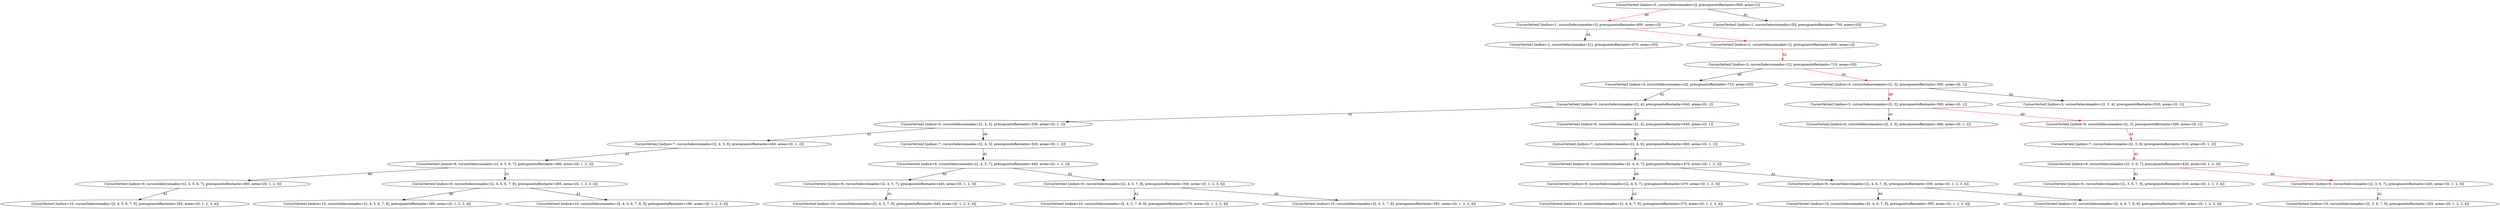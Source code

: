 strict digraph G {
  1 [ label="CursosVertexI [indice=1, cursosSeleccionados=[], presupuestoRestante=800, areas=[]]" ];
  2 [ label="CursosVertexI [indice=2, cursosSeleccionados=[1], presupuestoRestante=670, areas=[0]]" ];
  3 [ label="CursosVertexI [indice=5, cursosSeleccionados=[2, 3], presupuestoRestante=590, areas=[0, 1]]" ];
  4 [ label="CursosVertexI [indice=5, cursosSeleccionados=[2, 3, 4], presupuestoRestante=520, areas=[0, 1]]" ];
  5 [ label="CursosVertexI [indice=1, cursosSeleccionados=[0], presupuestoRestante=700, areas=[0]]" ];
  6 [ label="CursosVertexI [indice=9, cursosSeleccionados=[2, 4, 6, 7], presupuestoRestante=470, areas=[0, 1, 2, 3]]" ];
  7 [ label="CursosVertexI [indice=10, cursosSeleccionados=[2, 4, 6, 7, 8], presupuestoRestante=395, areas=[0, 1, 2, 3, 4]]" ];
  8 [ label="CursosVertexI [indice=9, cursosSeleccionados=[2, 4, 5, 7], presupuestoRestante=440, areas=[0, 1, 2, 3]]" ];
  9 [ label="CursosVertexI [indice=10, cursosSeleccionados=[2, 4, 5, 7, 9], presupuestoRestante=345, areas=[0, 1, 2, 3, 4]]" ];
  10 [ label="CursosVertexI [indice=10, cursosSeleccionados=[2, 4, 5, 7, 8, 9], presupuestoRestante=270, areas=[0, 1, 2, 3, 4]]" ];
  11 [ label="CursosVertexI [indice=10, cursosSeleccionados=[2, 4, 5, 6, 7, 8], presupuestoRestante=285, areas=[0, 1, 2, 3, 4]]" ];
  12 [ label="CursosVertexI [indice=5, cursosSeleccionados=[2, 4], presupuestoRestante=640, areas=[0, 1]]" ];
  13 [ label="CursosVertexI [indice=4, cursosSeleccionados=[2], presupuestoRestante=710, areas=[0]]" ];
  14 [ label="CursosVertexI [indice=9, cursosSeleccionados=[2, 4, 5, 6, 7], presupuestoRestante=360, areas=[0, 1, 2, 3]]" ];
  15 [ label="CursosVertexI [indice=6, cursosSeleccionados=[2, 4, 5], presupuestoRestante=530, areas=[0, 1, 2]]" ];
  16 [ label="CursosVertexI [indice=9, cursosSeleccionados=[2, 4, 5, 7, 8], presupuestoRestante=365, areas=[0, 1, 2, 3, 4]]" ];
  17 [ label="CursosVertexI [indice=10, cursosSeleccionados=[2, 4, 5, 6, 7, 8, 9], presupuestoRestante=190, areas=[0, 1, 2, 3, 4]]" ];
  18 [ label="CursosVertexI [indice=7, cursosSeleccionados=[2, 4, 6], presupuestoRestante=560, areas=[0, 1, 2]]" ];
  19 [ label="CursosVertexI [indice=10, cursosSeleccionados=[2, 4, 5, 6, 7, 9], presupuestoRestante=265, areas=[0, 1, 2, 3, 4]]" ];
  20 [ label="CursosVertexI [indice=8, cursosSeleccionados=[2, 3, 6, 7], presupuestoRestante=420, areas=[0, 1, 2, 3]]" ];
  21 [ label="CursosVertexI [indice=2, cursosSeleccionados=[], presupuestoRestante=800, areas=[]]" ];
  22 [ label="CursosVertexI [indice=10, cursosSeleccionados=[2, 4, 6, 7, 8, 9], presupuestoRestante=300, areas=[0, 1, 2, 3, 4]]" ];
  23 [ label="CursosVertexI [indice=4, cursosSeleccionados=[2, 3], presupuestoRestante=590, areas=[0, 1]]" ];
  24 [ label="CursosVertexI [indice=0, cursosSeleccionados=[], presupuestoRestante=800, areas=[]]" ];
  25 [ label="CursosVertexI [indice=8, cursosSeleccionados=[2, 4, 6, 7], presupuestoRestante=470, areas=[0, 1, 2, 3]]" ];
  26 [ label="CursosVertexI [indice=8, cursosSeleccionados=[2, 4, 5, 7], presupuestoRestante=440, areas=[0, 1, 2, 3]]" ];
  27 [ label="CursosVertexI [indice=9, cursosSeleccionados=[2, 3, 6, 7, 8], presupuestoRestante=345, areas=[0, 1, 2, 3, 4]]" ];
  28 [ label="CursosVertexI [indice=9, cursosSeleccionados=[2, 4, 6, 7, 8], presupuestoRestante=395, areas=[0, 1, 2, 3, 4]]" ];
  29 [ label="CursosVertexI [indice=10, cursosSeleccionados=[2, 3, 6, 7, 9], presupuestoRestante=325, areas=[0, 1, 2, 3, 4]]" ];
  30 [ label="CursosVertexI [indice=6, cursosSeleccionados=[2, 4], presupuestoRestante=640, areas=[0, 1]]" ];
  31 [ label="CursosVertexI [indice=9, cursosSeleccionados=[2, 4, 5, 6, 7, 8], presupuestoRestante=285, areas=[0, 1, 2, 3, 4]]" ];
  32 [ label="CursosVertexI [indice=7, cursosSeleccionados=[2, 4, 5, 6], presupuestoRestante=450, areas=[0, 1, 2]]" ];
  33 [ label="CursosVertexI [indice=10, cursosSeleccionados=[2, 4, 6, 7, 9], presupuestoRestante=375, areas=[0, 1, 2, 3, 4]]" ];
  34 [ label="CursosVertexI [indice=6, cursosSeleccionados=[2, 3, 5], presupuestoRestante=480, areas=[0, 1, 2]]" ];
  35 [ label="CursosVertexI [indice=8, cursosSeleccionados=[2, 4, 5, 6, 7], presupuestoRestante=360, areas=[0, 1, 2, 3]]" ];
  36 [ label="CursosVertexI [indice=7, cursosSeleccionados=[2, 3, 6], presupuestoRestante=510, areas=[0, 1, 2]]" ];
  37 [ label="CursosVertexI [indice=10, cursosSeleccionados=[2, 4, 5, 7, 8], presupuestoRestante=365, areas=[0, 1, 2, 3, 4]]" ];
  38 [ label="CursosVertexI [indice=3, cursosSeleccionados=[2], presupuestoRestante=710, areas=[0]]" ];
  39 [ label="CursosVertexI [indice=7, cursosSeleccionados=[2, 4, 5], presupuestoRestante=530, areas=[0, 1, 2]]" ];
  40 [ label="CursosVertexI [indice=6, cursosSeleccionados=[2, 3], presupuestoRestante=590, areas=[0, 1]]" ];
  41 [ label="CursosVertexI [indice=9, cursosSeleccionados=[2, 3, 6, 7], presupuestoRestante=420, areas=[0, 1, 2, 3]]" ];
  24 -> 1 [ color="red" label="A0" ];
  1 -> 2 [ label="A1" ];
  23 -> 3 [ color="red" label="A0" ];
  23 -> 4 [ label="A1" ];
  24 -> 5 [ label="A1" ];
  25 -> 6 [ label="A0" ];
  28 -> 7 [ label="A0" ];
  26 -> 8 [ label="A0" ];
  8 -> 9 [ label="A1" ];
  16 -> 10 [ label="A1" ];
  31 -> 11 [ label="A0" ];
  13 -> 12 [ label="A1" ];
  38 -> 13 [ label="A0" ];
  35 -> 14 [ label="A0" ];
  12 -> 15 [ label="A1" ];
  26 -> 16 [ label="A1" ];
  31 -> 17 [ label="A1" ];
  30 -> 18 [ label="A1" ];
  14 -> 19 [ label="A1" ];
  36 -> 20 [ color="red" label="A1" ];
  1 -> 21 [ color="red" label="A0" ];
  28 -> 22 [ label="A1" ];
  38 -> 23 [ color="red" label="A1" ];
  18 -> 25 [ label="A1" ];
  39 -> 26 [ label="A1" ];
  20 -> 27 [ label="A1" ];
  25 -> 28 [ label="A1" ];
  41 -> 29 [ color="red" label="A1" ];
  12 -> 30 [ label="A0" ];
  35 -> 31 [ label="A1" ];
  15 -> 32 [ label="A1" ];
  6 -> 33 [ label="A1" ];
  3 -> 34 [ label="A1" ];
  32 -> 35 [ label="A1" ];
  40 -> 36 [ color="red" label="A1" ];
  16 -> 37 [ label="A0" ];
  21 -> 38 [ color="red" label="A1" ];
  15 -> 39 [ label="A0" ];
  3 -> 40 [ color="red" label="A0" ];
  20 -> 41 [ color="red" label="A0" ];
}
